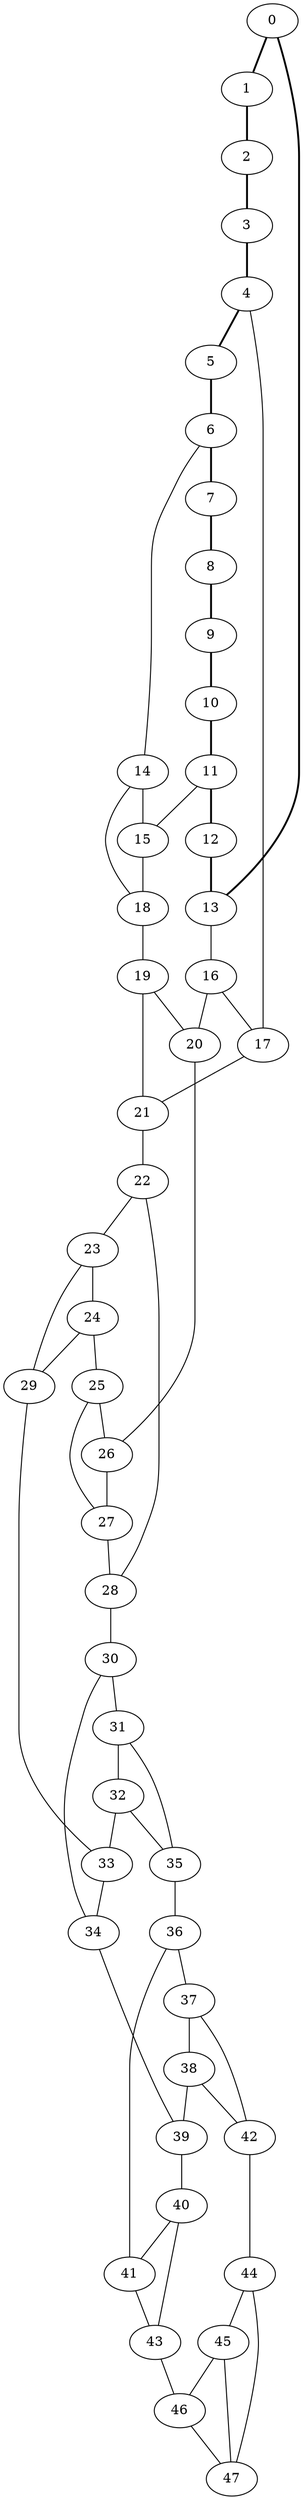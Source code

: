 //Inside of this graph isn't 3-connected
graph G {
0 [ pos = " 12.50,0.00!" ];
0 -- 1[style=bold];
0 -- 13[style=bold];
1 [ pos = " 11.26,5.42!" ];
1 -- 2[style=bold];
2 [ pos = " 7.79,9.77!" ];
2 -- 3[style=bold];
3 [ pos = " 2.78,12.19!" ];
3 -- 4[style=bold];
4 [ pos = " -2.78,12.19!" ];
4 -- 5[style=bold];
4 -- 17;
5 [ pos = " -7.79,9.77!" ];
5 -- 6[style=bold];
6 [ pos = " -11.26,5.42!" ];
6 -- 7[style=bold];
6 -- 14;
7 [ pos = " -12.50,0.00!" ];
7 -- 8[style=bold];
8 [ pos = " -11.26,-5.42!" ];
8 -- 9[style=bold];
9 [ pos = " -7.79,-9.77!" ];
9 -- 10[style=bold];
10 [ pos = " -2.78,-12.19!" ];
10 -- 11[style=bold];
11 [ pos = " 2.78,-12.19!" ];
11 -- 12[style=bold];
11 -- 15;
12 [ pos = " 7.79,-9.77!" ];
12 -- 13[style=bold];
13 [ pos = " 11.26,-5.42!" ];
13 -- 16;
14 -- 15;
14 -- 18;
15 -- 18;
16 -- 17;
16 -- 20;
17 -- 21;
18 -- 19;
19 -- 20;
19 -- 21;
20 -- 26;
21 -- 22;
22 -- 23;
22 -- 28;
23 -- 24;
23 -- 29;
24 -- 25;
24 -- 29;
25 -- 26;
25 -- 27;
26 -- 27;
27 -- 28;
28 -- 30;
29 -- 33;
30 -- 31;
30 -- 34;
31 -- 32;
31 -- 35;
32 -- 33;
32 -- 35;
33 -- 34;
34 -- 39;
35 -- 36;
36 -- 37;
36 -- 41;
37 -- 38;
37 -- 42;
38 -- 39;
38 -- 42;
39 -- 40;
40 -- 41;
40 -- 43;
41 -- 43;
42 -- 44;
43 -- 46;
44 -- 45;
44 -- 47;
45 -- 46;
45 -- 47;
46 -- 47;
}

